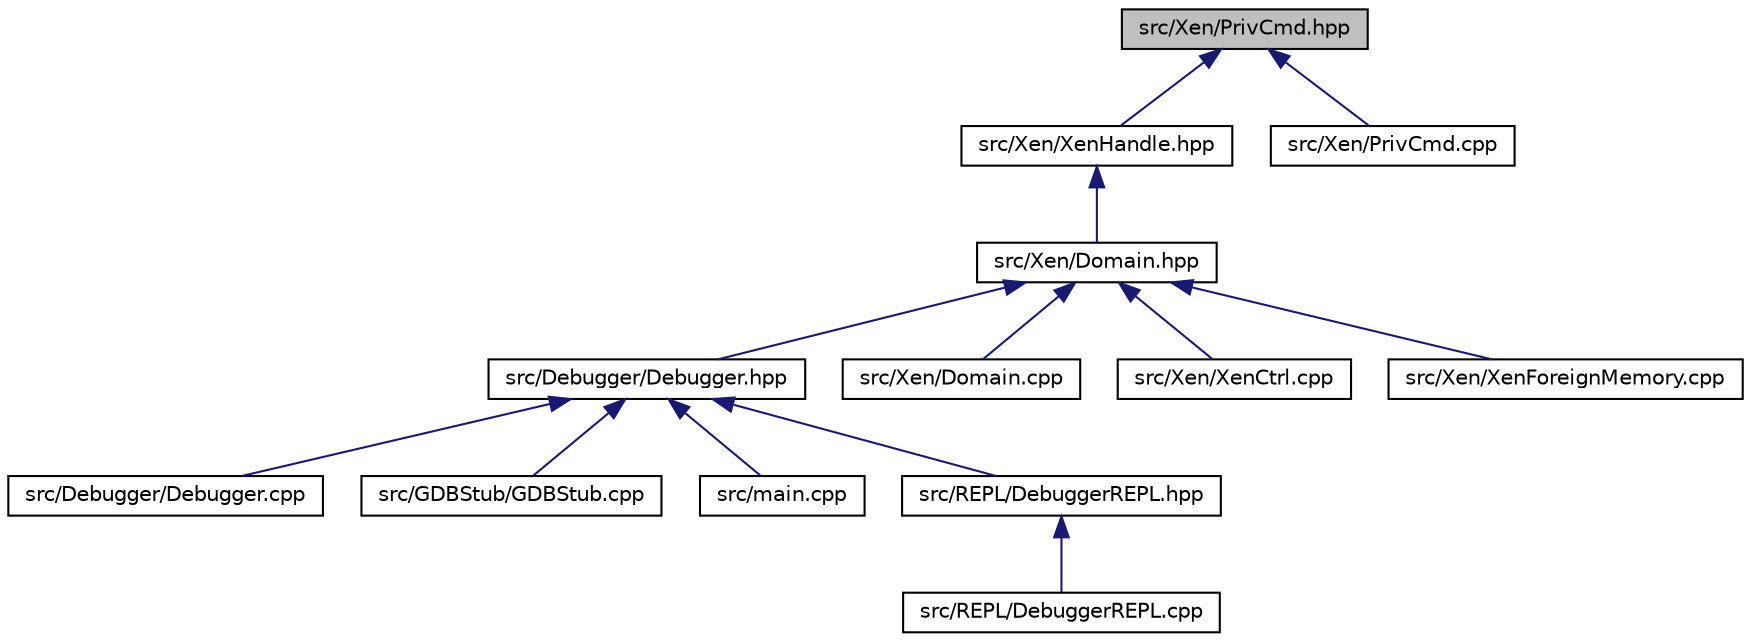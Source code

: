 digraph "src/Xen/PrivCmd.hpp"
{
  edge [fontname="Helvetica",fontsize="10",labelfontname="Helvetica",labelfontsize="10"];
  node [fontname="Helvetica",fontsize="10",shape=record];
  Node22 [label="src/Xen/PrivCmd.hpp",height=0.2,width=0.4,color="black", fillcolor="grey75", style="filled", fontcolor="black"];
  Node22 -> Node23 [dir="back",color="midnightblue",fontsize="10",style="solid"];
  Node23 [label="src/Xen/XenHandle.hpp",height=0.2,width=0.4,color="black", fillcolor="white", style="filled",URL="$_xen_handle_8hpp.html"];
  Node23 -> Node24 [dir="back",color="midnightblue",fontsize="10",style="solid"];
  Node24 [label="src/Xen/Domain.hpp",height=0.2,width=0.4,color="black", fillcolor="white", style="filled",URL="$_domain_8hpp.html"];
  Node24 -> Node25 [dir="back",color="midnightblue",fontsize="10",style="solid"];
  Node25 [label="src/Debugger/Debugger.hpp",height=0.2,width=0.4,color="black", fillcolor="white", style="filled",URL="$_debugger_8hpp.html"];
  Node25 -> Node26 [dir="back",color="midnightblue",fontsize="10",style="solid"];
  Node26 [label="src/Debugger/Debugger.cpp",height=0.2,width=0.4,color="black", fillcolor="white", style="filled",URL="$_debugger_8cpp.html"];
  Node25 -> Node27 [dir="back",color="midnightblue",fontsize="10",style="solid"];
  Node27 [label="src/GDBStub/GDBStub.cpp",height=0.2,width=0.4,color="black", fillcolor="white", style="filled",URL="$_g_d_b_stub_8cpp.html"];
  Node25 -> Node28 [dir="back",color="midnightblue",fontsize="10",style="solid"];
  Node28 [label="src/main.cpp",height=0.2,width=0.4,color="black", fillcolor="white", style="filled",URL="$main_8cpp.html"];
  Node25 -> Node29 [dir="back",color="midnightblue",fontsize="10",style="solid"];
  Node29 [label="src/REPL/DebuggerREPL.hpp",height=0.2,width=0.4,color="black", fillcolor="white", style="filled",URL="$_debugger_r_e_p_l_8hpp.html"];
  Node29 -> Node30 [dir="back",color="midnightblue",fontsize="10",style="solid"];
  Node30 [label="src/REPL/DebuggerREPL.cpp",height=0.2,width=0.4,color="black", fillcolor="white", style="filled",URL="$_debugger_r_e_p_l_8cpp.html"];
  Node24 -> Node31 [dir="back",color="midnightblue",fontsize="10",style="solid"];
  Node31 [label="src/Xen/Domain.cpp",height=0.2,width=0.4,color="black", fillcolor="white", style="filled",URL="$_domain_8cpp.html"];
  Node24 -> Node32 [dir="back",color="midnightblue",fontsize="10",style="solid"];
  Node32 [label="src/Xen/XenCtrl.cpp",height=0.2,width=0.4,color="black", fillcolor="white", style="filled",URL="$_xen_ctrl_8cpp.html"];
  Node24 -> Node33 [dir="back",color="midnightblue",fontsize="10",style="solid"];
  Node33 [label="src/Xen/XenForeignMemory.cpp",height=0.2,width=0.4,color="black", fillcolor="white", style="filled",URL="$_xen_foreign_memory_8cpp.html"];
  Node22 -> Node34 [dir="back",color="midnightblue",fontsize="10",style="solid"];
  Node34 [label="src/Xen/PrivCmd.cpp",height=0.2,width=0.4,color="black", fillcolor="white", style="filled",URL="$_priv_cmd_8cpp.html"];
}
